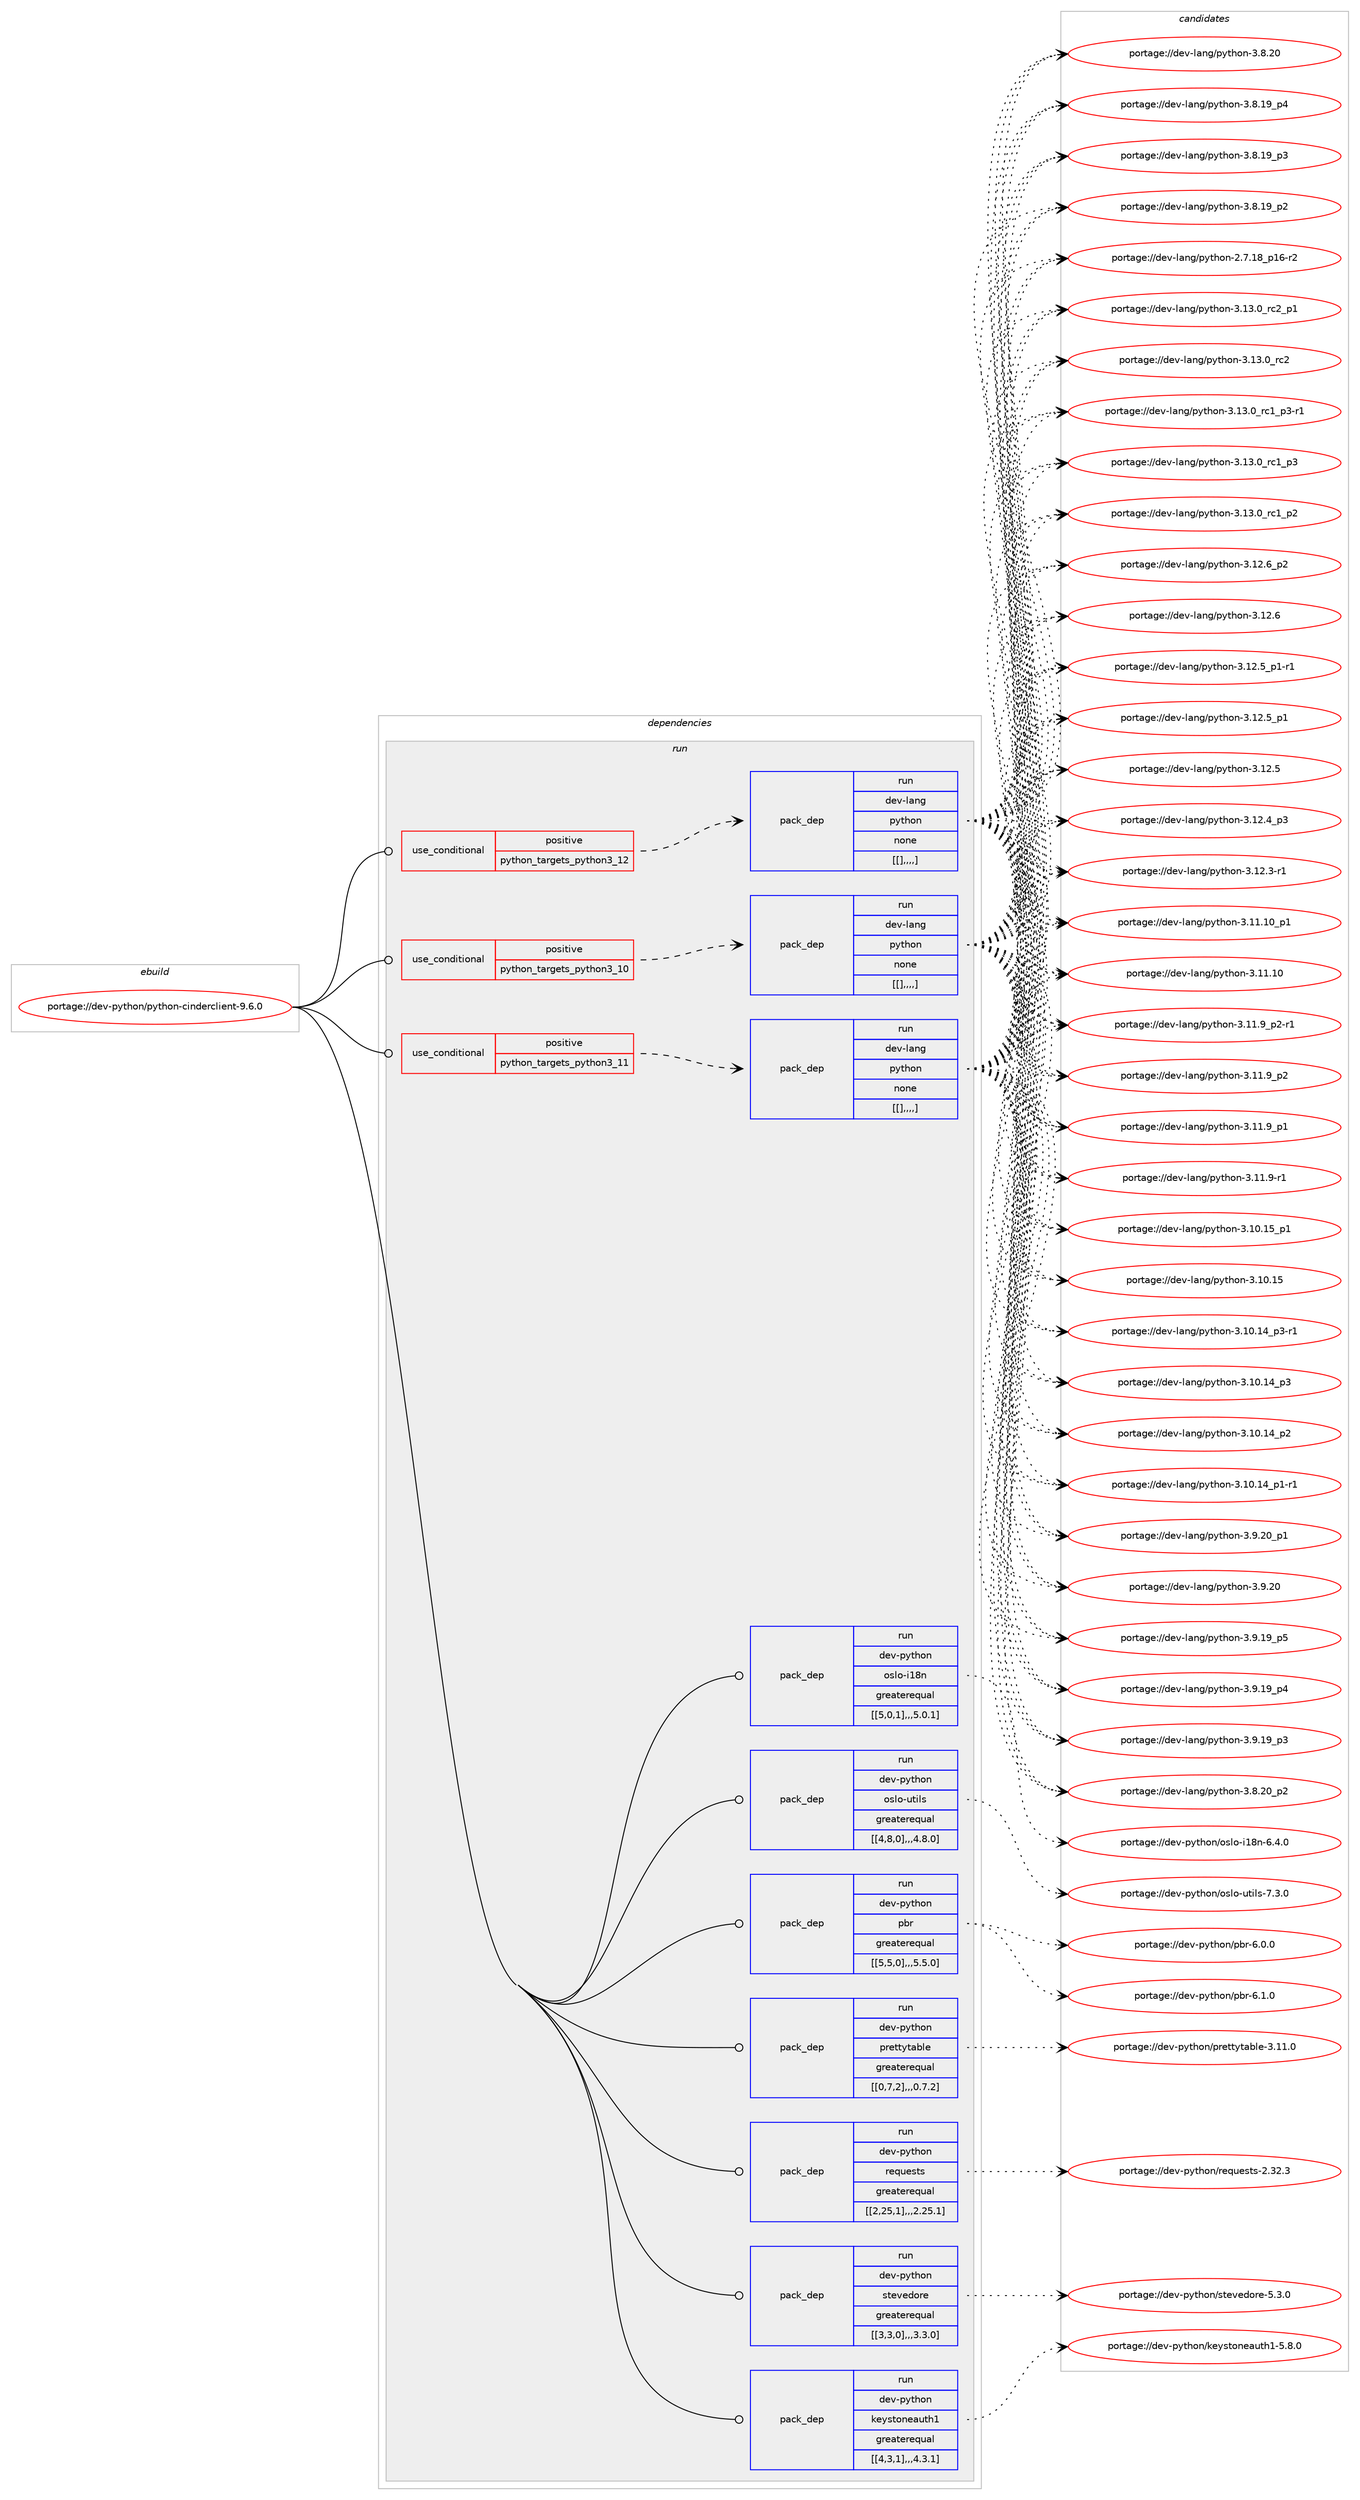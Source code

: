 digraph prolog {

# *************
# Graph options
# *************

newrank=true;
concentrate=true;
compound=true;
graph [rankdir=LR,fontname=Helvetica,fontsize=10,ranksep=1.5];#, ranksep=2.5, nodesep=0.2];
edge  [arrowhead=vee];
node  [fontname=Helvetica,fontsize=10];

# **********
# The ebuild
# **********

subgraph cluster_leftcol {
color=gray;
label=<<i>ebuild</i>>;
id [label="portage://dev-python/python-cinderclient-9.6.0", color=red, width=4, href="../dev-python/python-cinderclient-9.6.0.svg"];
}

# ****************
# The dependencies
# ****************

subgraph cluster_midcol {
color=gray;
label=<<i>dependencies</i>>;
subgraph cluster_compile {
fillcolor="#eeeeee";
style=filled;
label=<<i>compile</i>>;
}
subgraph cluster_compileandrun {
fillcolor="#eeeeee";
style=filled;
label=<<i>compile and run</i>>;
}
subgraph cluster_run {
fillcolor="#eeeeee";
style=filled;
label=<<i>run</i>>;
subgraph cond39809 {
dependency162822 [label=<<TABLE BORDER="0" CELLBORDER="1" CELLSPACING="0" CELLPADDING="4"><TR><TD ROWSPAN="3" CELLPADDING="10">use_conditional</TD></TR><TR><TD>positive</TD></TR><TR><TD>python_targets_python3_10</TD></TR></TABLE>>, shape=none, color=red];
subgraph pack121759 {
dependency162823 [label=<<TABLE BORDER="0" CELLBORDER="1" CELLSPACING="0" CELLPADDING="4" WIDTH="220"><TR><TD ROWSPAN="6" CELLPADDING="30">pack_dep</TD></TR><TR><TD WIDTH="110">run</TD></TR><TR><TD>dev-lang</TD></TR><TR><TD>python</TD></TR><TR><TD>none</TD></TR><TR><TD>[[],,,,]</TD></TR></TABLE>>, shape=none, color=blue];
}
dependency162822:e -> dependency162823:w [weight=20,style="dashed",arrowhead="vee"];
}
id:e -> dependency162822:w [weight=20,style="solid",arrowhead="odot"];
subgraph cond39810 {
dependency162824 [label=<<TABLE BORDER="0" CELLBORDER="1" CELLSPACING="0" CELLPADDING="4"><TR><TD ROWSPAN="3" CELLPADDING="10">use_conditional</TD></TR><TR><TD>positive</TD></TR><TR><TD>python_targets_python3_11</TD></TR></TABLE>>, shape=none, color=red];
subgraph pack121760 {
dependency162825 [label=<<TABLE BORDER="0" CELLBORDER="1" CELLSPACING="0" CELLPADDING="4" WIDTH="220"><TR><TD ROWSPAN="6" CELLPADDING="30">pack_dep</TD></TR><TR><TD WIDTH="110">run</TD></TR><TR><TD>dev-lang</TD></TR><TR><TD>python</TD></TR><TR><TD>none</TD></TR><TR><TD>[[],,,,]</TD></TR></TABLE>>, shape=none, color=blue];
}
dependency162824:e -> dependency162825:w [weight=20,style="dashed",arrowhead="vee"];
}
id:e -> dependency162824:w [weight=20,style="solid",arrowhead="odot"];
subgraph cond39811 {
dependency162826 [label=<<TABLE BORDER="0" CELLBORDER="1" CELLSPACING="0" CELLPADDING="4"><TR><TD ROWSPAN="3" CELLPADDING="10">use_conditional</TD></TR><TR><TD>positive</TD></TR><TR><TD>python_targets_python3_12</TD></TR></TABLE>>, shape=none, color=red];
subgraph pack121761 {
dependency162827 [label=<<TABLE BORDER="0" CELLBORDER="1" CELLSPACING="0" CELLPADDING="4" WIDTH="220"><TR><TD ROWSPAN="6" CELLPADDING="30">pack_dep</TD></TR><TR><TD WIDTH="110">run</TD></TR><TR><TD>dev-lang</TD></TR><TR><TD>python</TD></TR><TR><TD>none</TD></TR><TR><TD>[[],,,,]</TD></TR></TABLE>>, shape=none, color=blue];
}
dependency162826:e -> dependency162827:w [weight=20,style="dashed",arrowhead="vee"];
}
id:e -> dependency162826:w [weight=20,style="solid",arrowhead="odot"];
subgraph pack121762 {
dependency162828 [label=<<TABLE BORDER="0" CELLBORDER="1" CELLSPACING="0" CELLPADDING="4" WIDTH="220"><TR><TD ROWSPAN="6" CELLPADDING="30">pack_dep</TD></TR><TR><TD WIDTH="110">run</TD></TR><TR><TD>dev-python</TD></TR><TR><TD>keystoneauth1</TD></TR><TR><TD>greaterequal</TD></TR><TR><TD>[[4,3,1],,,4.3.1]</TD></TR></TABLE>>, shape=none, color=blue];
}
id:e -> dependency162828:w [weight=20,style="solid",arrowhead="odot"];
subgraph pack121763 {
dependency162829 [label=<<TABLE BORDER="0" CELLBORDER="1" CELLSPACING="0" CELLPADDING="4" WIDTH="220"><TR><TD ROWSPAN="6" CELLPADDING="30">pack_dep</TD></TR><TR><TD WIDTH="110">run</TD></TR><TR><TD>dev-python</TD></TR><TR><TD>oslo-i18n</TD></TR><TR><TD>greaterequal</TD></TR><TR><TD>[[5,0,1],,,5.0.1]</TD></TR></TABLE>>, shape=none, color=blue];
}
id:e -> dependency162829:w [weight=20,style="solid",arrowhead="odot"];
subgraph pack121764 {
dependency162830 [label=<<TABLE BORDER="0" CELLBORDER="1" CELLSPACING="0" CELLPADDING="4" WIDTH="220"><TR><TD ROWSPAN="6" CELLPADDING="30">pack_dep</TD></TR><TR><TD WIDTH="110">run</TD></TR><TR><TD>dev-python</TD></TR><TR><TD>oslo-utils</TD></TR><TR><TD>greaterequal</TD></TR><TR><TD>[[4,8,0],,,4.8.0]</TD></TR></TABLE>>, shape=none, color=blue];
}
id:e -> dependency162830:w [weight=20,style="solid",arrowhead="odot"];
subgraph pack121765 {
dependency162831 [label=<<TABLE BORDER="0" CELLBORDER="1" CELLSPACING="0" CELLPADDING="4" WIDTH="220"><TR><TD ROWSPAN="6" CELLPADDING="30">pack_dep</TD></TR><TR><TD WIDTH="110">run</TD></TR><TR><TD>dev-python</TD></TR><TR><TD>pbr</TD></TR><TR><TD>greaterequal</TD></TR><TR><TD>[[5,5,0],,,5.5.0]</TD></TR></TABLE>>, shape=none, color=blue];
}
id:e -> dependency162831:w [weight=20,style="solid",arrowhead="odot"];
subgraph pack121766 {
dependency162832 [label=<<TABLE BORDER="0" CELLBORDER="1" CELLSPACING="0" CELLPADDING="4" WIDTH="220"><TR><TD ROWSPAN="6" CELLPADDING="30">pack_dep</TD></TR><TR><TD WIDTH="110">run</TD></TR><TR><TD>dev-python</TD></TR><TR><TD>prettytable</TD></TR><TR><TD>greaterequal</TD></TR><TR><TD>[[0,7,2],,,0.7.2]</TD></TR></TABLE>>, shape=none, color=blue];
}
id:e -> dependency162832:w [weight=20,style="solid",arrowhead="odot"];
subgraph pack121767 {
dependency162833 [label=<<TABLE BORDER="0" CELLBORDER="1" CELLSPACING="0" CELLPADDING="4" WIDTH="220"><TR><TD ROWSPAN="6" CELLPADDING="30">pack_dep</TD></TR><TR><TD WIDTH="110">run</TD></TR><TR><TD>dev-python</TD></TR><TR><TD>requests</TD></TR><TR><TD>greaterequal</TD></TR><TR><TD>[[2,25,1],,,2.25.1]</TD></TR></TABLE>>, shape=none, color=blue];
}
id:e -> dependency162833:w [weight=20,style="solid",arrowhead="odot"];
subgraph pack121768 {
dependency162834 [label=<<TABLE BORDER="0" CELLBORDER="1" CELLSPACING="0" CELLPADDING="4" WIDTH="220"><TR><TD ROWSPAN="6" CELLPADDING="30">pack_dep</TD></TR><TR><TD WIDTH="110">run</TD></TR><TR><TD>dev-python</TD></TR><TR><TD>stevedore</TD></TR><TR><TD>greaterequal</TD></TR><TR><TD>[[3,3,0],,,3.3.0]</TD></TR></TABLE>>, shape=none, color=blue];
}
id:e -> dependency162834:w [weight=20,style="solid",arrowhead="odot"];
}
}

# **************
# The candidates
# **************

subgraph cluster_choices {
rank=same;
color=gray;
label=<<i>candidates</i>>;

subgraph choice121759 {
color=black;
nodesep=1;
choice100101118451089711010347112121116104111110455146495146489511499509511249 [label="portage://dev-lang/python-3.13.0_rc2_p1", color=red, width=4,href="../dev-lang/python-3.13.0_rc2_p1.svg"];
choice10010111845108971101034711212111610411111045514649514648951149950 [label="portage://dev-lang/python-3.13.0_rc2", color=red, width=4,href="../dev-lang/python-3.13.0_rc2.svg"];
choice1001011184510897110103471121211161041111104551464951464895114994995112514511449 [label="portage://dev-lang/python-3.13.0_rc1_p3-r1", color=red, width=4,href="../dev-lang/python-3.13.0_rc1_p3-r1.svg"];
choice100101118451089711010347112121116104111110455146495146489511499499511251 [label="portage://dev-lang/python-3.13.0_rc1_p3", color=red, width=4,href="../dev-lang/python-3.13.0_rc1_p3.svg"];
choice100101118451089711010347112121116104111110455146495146489511499499511250 [label="portage://dev-lang/python-3.13.0_rc1_p2", color=red, width=4,href="../dev-lang/python-3.13.0_rc1_p2.svg"];
choice100101118451089711010347112121116104111110455146495046549511250 [label="portage://dev-lang/python-3.12.6_p2", color=red, width=4,href="../dev-lang/python-3.12.6_p2.svg"];
choice10010111845108971101034711212111610411111045514649504654 [label="portage://dev-lang/python-3.12.6", color=red, width=4,href="../dev-lang/python-3.12.6.svg"];
choice1001011184510897110103471121211161041111104551464950465395112494511449 [label="portage://dev-lang/python-3.12.5_p1-r1", color=red, width=4,href="../dev-lang/python-3.12.5_p1-r1.svg"];
choice100101118451089711010347112121116104111110455146495046539511249 [label="portage://dev-lang/python-3.12.5_p1", color=red, width=4,href="../dev-lang/python-3.12.5_p1.svg"];
choice10010111845108971101034711212111610411111045514649504653 [label="portage://dev-lang/python-3.12.5", color=red, width=4,href="../dev-lang/python-3.12.5.svg"];
choice100101118451089711010347112121116104111110455146495046529511251 [label="portage://dev-lang/python-3.12.4_p3", color=red, width=4,href="../dev-lang/python-3.12.4_p3.svg"];
choice100101118451089711010347112121116104111110455146495046514511449 [label="portage://dev-lang/python-3.12.3-r1", color=red, width=4,href="../dev-lang/python-3.12.3-r1.svg"];
choice10010111845108971101034711212111610411111045514649494649489511249 [label="portage://dev-lang/python-3.11.10_p1", color=red, width=4,href="../dev-lang/python-3.11.10_p1.svg"];
choice1001011184510897110103471121211161041111104551464949464948 [label="portage://dev-lang/python-3.11.10", color=red, width=4,href="../dev-lang/python-3.11.10.svg"];
choice1001011184510897110103471121211161041111104551464949465795112504511449 [label="portage://dev-lang/python-3.11.9_p2-r1", color=red, width=4,href="../dev-lang/python-3.11.9_p2-r1.svg"];
choice100101118451089711010347112121116104111110455146494946579511250 [label="portage://dev-lang/python-3.11.9_p2", color=red, width=4,href="../dev-lang/python-3.11.9_p2.svg"];
choice100101118451089711010347112121116104111110455146494946579511249 [label="portage://dev-lang/python-3.11.9_p1", color=red, width=4,href="../dev-lang/python-3.11.9_p1.svg"];
choice100101118451089711010347112121116104111110455146494946574511449 [label="portage://dev-lang/python-3.11.9-r1", color=red, width=4,href="../dev-lang/python-3.11.9-r1.svg"];
choice10010111845108971101034711212111610411111045514649484649539511249 [label="portage://dev-lang/python-3.10.15_p1", color=red, width=4,href="../dev-lang/python-3.10.15_p1.svg"];
choice1001011184510897110103471121211161041111104551464948464953 [label="portage://dev-lang/python-3.10.15", color=red, width=4,href="../dev-lang/python-3.10.15.svg"];
choice100101118451089711010347112121116104111110455146494846495295112514511449 [label="portage://dev-lang/python-3.10.14_p3-r1", color=red, width=4,href="../dev-lang/python-3.10.14_p3-r1.svg"];
choice10010111845108971101034711212111610411111045514649484649529511251 [label="portage://dev-lang/python-3.10.14_p3", color=red, width=4,href="../dev-lang/python-3.10.14_p3.svg"];
choice10010111845108971101034711212111610411111045514649484649529511250 [label="portage://dev-lang/python-3.10.14_p2", color=red, width=4,href="../dev-lang/python-3.10.14_p2.svg"];
choice100101118451089711010347112121116104111110455146494846495295112494511449 [label="portage://dev-lang/python-3.10.14_p1-r1", color=red, width=4,href="../dev-lang/python-3.10.14_p1-r1.svg"];
choice100101118451089711010347112121116104111110455146574650489511249 [label="portage://dev-lang/python-3.9.20_p1", color=red, width=4,href="../dev-lang/python-3.9.20_p1.svg"];
choice10010111845108971101034711212111610411111045514657465048 [label="portage://dev-lang/python-3.9.20", color=red, width=4,href="../dev-lang/python-3.9.20.svg"];
choice100101118451089711010347112121116104111110455146574649579511253 [label="portage://dev-lang/python-3.9.19_p5", color=red, width=4,href="../dev-lang/python-3.9.19_p5.svg"];
choice100101118451089711010347112121116104111110455146574649579511252 [label="portage://dev-lang/python-3.9.19_p4", color=red, width=4,href="../dev-lang/python-3.9.19_p4.svg"];
choice100101118451089711010347112121116104111110455146574649579511251 [label="portage://dev-lang/python-3.9.19_p3", color=red, width=4,href="../dev-lang/python-3.9.19_p3.svg"];
choice100101118451089711010347112121116104111110455146564650489511250 [label="portage://dev-lang/python-3.8.20_p2", color=red, width=4,href="../dev-lang/python-3.8.20_p2.svg"];
choice10010111845108971101034711212111610411111045514656465048 [label="portage://dev-lang/python-3.8.20", color=red, width=4,href="../dev-lang/python-3.8.20.svg"];
choice100101118451089711010347112121116104111110455146564649579511252 [label="portage://dev-lang/python-3.8.19_p4", color=red, width=4,href="../dev-lang/python-3.8.19_p4.svg"];
choice100101118451089711010347112121116104111110455146564649579511251 [label="portage://dev-lang/python-3.8.19_p3", color=red, width=4,href="../dev-lang/python-3.8.19_p3.svg"];
choice100101118451089711010347112121116104111110455146564649579511250 [label="portage://dev-lang/python-3.8.19_p2", color=red, width=4,href="../dev-lang/python-3.8.19_p2.svg"];
choice100101118451089711010347112121116104111110455046554649569511249544511450 [label="portage://dev-lang/python-2.7.18_p16-r2", color=red, width=4,href="../dev-lang/python-2.7.18_p16-r2.svg"];
dependency162823:e -> choice100101118451089711010347112121116104111110455146495146489511499509511249:w [style=dotted,weight="100"];
dependency162823:e -> choice10010111845108971101034711212111610411111045514649514648951149950:w [style=dotted,weight="100"];
dependency162823:e -> choice1001011184510897110103471121211161041111104551464951464895114994995112514511449:w [style=dotted,weight="100"];
dependency162823:e -> choice100101118451089711010347112121116104111110455146495146489511499499511251:w [style=dotted,weight="100"];
dependency162823:e -> choice100101118451089711010347112121116104111110455146495146489511499499511250:w [style=dotted,weight="100"];
dependency162823:e -> choice100101118451089711010347112121116104111110455146495046549511250:w [style=dotted,weight="100"];
dependency162823:e -> choice10010111845108971101034711212111610411111045514649504654:w [style=dotted,weight="100"];
dependency162823:e -> choice1001011184510897110103471121211161041111104551464950465395112494511449:w [style=dotted,weight="100"];
dependency162823:e -> choice100101118451089711010347112121116104111110455146495046539511249:w [style=dotted,weight="100"];
dependency162823:e -> choice10010111845108971101034711212111610411111045514649504653:w [style=dotted,weight="100"];
dependency162823:e -> choice100101118451089711010347112121116104111110455146495046529511251:w [style=dotted,weight="100"];
dependency162823:e -> choice100101118451089711010347112121116104111110455146495046514511449:w [style=dotted,weight="100"];
dependency162823:e -> choice10010111845108971101034711212111610411111045514649494649489511249:w [style=dotted,weight="100"];
dependency162823:e -> choice1001011184510897110103471121211161041111104551464949464948:w [style=dotted,weight="100"];
dependency162823:e -> choice1001011184510897110103471121211161041111104551464949465795112504511449:w [style=dotted,weight="100"];
dependency162823:e -> choice100101118451089711010347112121116104111110455146494946579511250:w [style=dotted,weight="100"];
dependency162823:e -> choice100101118451089711010347112121116104111110455146494946579511249:w [style=dotted,weight="100"];
dependency162823:e -> choice100101118451089711010347112121116104111110455146494946574511449:w [style=dotted,weight="100"];
dependency162823:e -> choice10010111845108971101034711212111610411111045514649484649539511249:w [style=dotted,weight="100"];
dependency162823:e -> choice1001011184510897110103471121211161041111104551464948464953:w [style=dotted,weight="100"];
dependency162823:e -> choice100101118451089711010347112121116104111110455146494846495295112514511449:w [style=dotted,weight="100"];
dependency162823:e -> choice10010111845108971101034711212111610411111045514649484649529511251:w [style=dotted,weight="100"];
dependency162823:e -> choice10010111845108971101034711212111610411111045514649484649529511250:w [style=dotted,weight="100"];
dependency162823:e -> choice100101118451089711010347112121116104111110455146494846495295112494511449:w [style=dotted,weight="100"];
dependency162823:e -> choice100101118451089711010347112121116104111110455146574650489511249:w [style=dotted,weight="100"];
dependency162823:e -> choice10010111845108971101034711212111610411111045514657465048:w [style=dotted,weight="100"];
dependency162823:e -> choice100101118451089711010347112121116104111110455146574649579511253:w [style=dotted,weight="100"];
dependency162823:e -> choice100101118451089711010347112121116104111110455146574649579511252:w [style=dotted,weight="100"];
dependency162823:e -> choice100101118451089711010347112121116104111110455146574649579511251:w [style=dotted,weight="100"];
dependency162823:e -> choice100101118451089711010347112121116104111110455146564650489511250:w [style=dotted,weight="100"];
dependency162823:e -> choice10010111845108971101034711212111610411111045514656465048:w [style=dotted,weight="100"];
dependency162823:e -> choice100101118451089711010347112121116104111110455146564649579511252:w [style=dotted,weight="100"];
dependency162823:e -> choice100101118451089711010347112121116104111110455146564649579511251:w [style=dotted,weight="100"];
dependency162823:e -> choice100101118451089711010347112121116104111110455146564649579511250:w [style=dotted,weight="100"];
dependency162823:e -> choice100101118451089711010347112121116104111110455046554649569511249544511450:w [style=dotted,weight="100"];
}
subgraph choice121760 {
color=black;
nodesep=1;
choice100101118451089711010347112121116104111110455146495146489511499509511249 [label="portage://dev-lang/python-3.13.0_rc2_p1", color=red, width=4,href="../dev-lang/python-3.13.0_rc2_p1.svg"];
choice10010111845108971101034711212111610411111045514649514648951149950 [label="portage://dev-lang/python-3.13.0_rc2", color=red, width=4,href="../dev-lang/python-3.13.0_rc2.svg"];
choice1001011184510897110103471121211161041111104551464951464895114994995112514511449 [label="portage://dev-lang/python-3.13.0_rc1_p3-r1", color=red, width=4,href="../dev-lang/python-3.13.0_rc1_p3-r1.svg"];
choice100101118451089711010347112121116104111110455146495146489511499499511251 [label="portage://dev-lang/python-3.13.0_rc1_p3", color=red, width=4,href="../dev-lang/python-3.13.0_rc1_p3.svg"];
choice100101118451089711010347112121116104111110455146495146489511499499511250 [label="portage://dev-lang/python-3.13.0_rc1_p2", color=red, width=4,href="../dev-lang/python-3.13.0_rc1_p2.svg"];
choice100101118451089711010347112121116104111110455146495046549511250 [label="portage://dev-lang/python-3.12.6_p2", color=red, width=4,href="../dev-lang/python-3.12.6_p2.svg"];
choice10010111845108971101034711212111610411111045514649504654 [label="portage://dev-lang/python-3.12.6", color=red, width=4,href="../dev-lang/python-3.12.6.svg"];
choice1001011184510897110103471121211161041111104551464950465395112494511449 [label="portage://dev-lang/python-3.12.5_p1-r1", color=red, width=4,href="../dev-lang/python-3.12.5_p1-r1.svg"];
choice100101118451089711010347112121116104111110455146495046539511249 [label="portage://dev-lang/python-3.12.5_p1", color=red, width=4,href="../dev-lang/python-3.12.5_p1.svg"];
choice10010111845108971101034711212111610411111045514649504653 [label="portage://dev-lang/python-3.12.5", color=red, width=4,href="../dev-lang/python-3.12.5.svg"];
choice100101118451089711010347112121116104111110455146495046529511251 [label="portage://dev-lang/python-3.12.4_p3", color=red, width=4,href="../dev-lang/python-3.12.4_p3.svg"];
choice100101118451089711010347112121116104111110455146495046514511449 [label="portage://dev-lang/python-3.12.3-r1", color=red, width=4,href="../dev-lang/python-3.12.3-r1.svg"];
choice10010111845108971101034711212111610411111045514649494649489511249 [label="portage://dev-lang/python-3.11.10_p1", color=red, width=4,href="../dev-lang/python-3.11.10_p1.svg"];
choice1001011184510897110103471121211161041111104551464949464948 [label="portage://dev-lang/python-3.11.10", color=red, width=4,href="../dev-lang/python-3.11.10.svg"];
choice1001011184510897110103471121211161041111104551464949465795112504511449 [label="portage://dev-lang/python-3.11.9_p2-r1", color=red, width=4,href="../dev-lang/python-3.11.9_p2-r1.svg"];
choice100101118451089711010347112121116104111110455146494946579511250 [label="portage://dev-lang/python-3.11.9_p2", color=red, width=4,href="../dev-lang/python-3.11.9_p2.svg"];
choice100101118451089711010347112121116104111110455146494946579511249 [label="portage://dev-lang/python-3.11.9_p1", color=red, width=4,href="../dev-lang/python-3.11.9_p1.svg"];
choice100101118451089711010347112121116104111110455146494946574511449 [label="portage://dev-lang/python-3.11.9-r1", color=red, width=4,href="../dev-lang/python-3.11.9-r1.svg"];
choice10010111845108971101034711212111610411111045514649484649539511249 [label="portage://dev-lang/python-3.10.15_p1", color=red, width=4,href="../dev-lang/python-3.10.15_p1.svg"];
choice1001011184510897110103471121211161041111104551464948464953 [label="portage://dev-lang/python-3.10.15", color=red, width=4,href="../dev-lang/python-3.10.15.svg"];
choice100101118451089711010347112121116104111110455146494846495295112514511449 [label="portage://dev-lang/python-3.10.14_p3-r1", color=red, width=4,href="../dev-lang/python-3.10.14_p3-r1.svg"];
choice10010111845108971101034711212111610411111045514649484649529511251 [label="portage://dev-lang/python-3.10.14_p3", color=red, width=4,href="../dev-lang/python-3.10.14_p3.svg"];
choice10010111845108971101034711212111610411111045514649484649529511250 [label="portage://dev-lang/python-3.10.14_p2", color=red, width=4,href="../dev-lang/python-3.10.14_p2.svg"];
choice100101118451089711010347112121116104111110455146494846495295112494511449 [label="portage://dev-lang/python-3.10.14_p1-r1", color=red, width=4,href="../dev-lang/python-3.10.14_p1-r1.svg"];
choice100101118451089711010347112121116104111110455146574650489511249 [label="portage://dev-lang/python-3.9.20_p1", color=red, width=4,href="../dev-lang/python-3.9.20_p1.svg"];
choice10010111845108971101034711212111610411111045514657465048 [label="portage://dev-lang/python-3.9.20", color=red, width=4,href="../dev-lang/python-3.9.20.svg"];
choice100101118451089711010347112121116104111110455146574649579511253 [label="portage://dev-lang/python-3.9.19_p5", color=red, width=4,href="../dev-lang/python-3.9.19_p5.svg"];
choice100101118451089711010347112121116104111110455146574649579511252 [label="portage://dev-lang/python-3.9.19_p4", color=red, width=4,href="../dev-lang/python-3.9.19_p4.svg"];
choice100101118451089711010347112121116104111110455146574649579511251 [label="portage://dev-lang/python-3.9.19_p3", color=red, width=4,href="../dev-lang/python-3.9.19_p3.svg"];
choice100101118451089711010347112121116104111110455146564650489511250 [label="portage://dev-lang/python-3.8.20_p2", color=red, width=4,href="../dev-lang/python-3.8.20_p2.svg"];
choice10010111845108971101034711212111610411111045514656465048 [label="portage://dev-lang/python-3.8.20", color=red, width=4,href="../dev-lang/python-3.8.20.svg"];
choice100101118451089711010347112121116104111110455146564649579511252 [label="portage://dev-lang/python-3.8.19_p4", color=red, width=4,href="../dev-lang/python-3.8.19_p4.svg"];
choice100101118451089711010347112121116104111110455146564649579511251 [label="portage://dev-lang/python-3.8.19_p3", color=red, width=4,href="../dev-lang/python-3.8.19_p3.svg"];
choice100101118451089711010347112121116104111110455146564649579511250 [label="portage://dev-lang/python-3.8.19_p2", color=red, width=4,href="../dev-lang/python-3.8.19_p2.svg"];
choice100101118451089711010347112121116104111110455046554649569511249544511450 [label="portage://dev-lang/python-2.7.18_p16-r2", color=red, width=4,href="../dev-lang/python-2.7.18_p16-r2.svg"];
dependency162825:e -> choice100101118451089711010347112121116104111110455146495146489511499509511249:w [style=dotted,weight="100"];
dependency162825:e -> choice10010111845108971101034711212111610411111045514649514648951149950:w [style=dotted,weight="100"];
dependency162825:e -> choice1001011184510897110103471121211161041111104551464951464895114994995112514511449:w [style=dotted,weight="100"];
dependency162825:e -> choice100101118451089711010347112121116104111110455146495146489511499499511251:w [style=dotted,weight="100"];
dependency162825:e -> choice100101118451089711010347112121116104111110455146495146489511499499511250:w [style=dotted,weight="100"];
dependency162825:e -> choice100101118451089711010347112121116104111110455146495046549511250:w [style=dotted,weight="100"];
dependency162825:e -> choice10010111845108971101034711212111610411111045514649504654:w [style=dotted,weight="100"];
dependency162825:e -> choice1001011184510897110103471121211161041111104551464950465395112494511449:w [style=dotted,weight="100"];
dependency162825:e -> choice100101118451089711010347112121116104111110455146495046539511249:w [style=dotted,weight="100"];
dependency162825:e -> choice10010111845108971101034711212111610411111045514649504653:w [style=dotted,weight="100"];
dependency162825:e -> choice100101118451089711010347112121116104111110455146495046529511251:w [style=dotted,weight="100"];
dependency162825:e -> choice100101118451089711010347112121116104111110455146495046514511449:w [style=dotted,weight="100"];
dependency162825:e -> choice10010111845108971101034711212111610411111045514649494649489511249:w [style=dotted,weight="100"];
dependency162825:e -> choice1001011184510897110103471121211161041111104551464949464948:w [style=dotted,weight="100"];
dependency162825:e -> choice1001011184510897110103471121211161041111104551464949465795112504511449:w [style=dotted,weight="100"];
dependency162825:e -> choice100101118451089711010347112121116104111110455146494946579511250:w [style=dotted,weight="100"];
dependency162825:e -> choice100101118451089711010347112121116104111110455146494946579511249:w [style=dotted,weight="100"];
dependency162825:e -> choice100101118451089711010347112121116104111110455146494946574511449:w [style=dotted,weight="100"];
dependency162825:e -> choice10010111845108971101034711212111610411111045514649484649539511249:w [style=dotted,weight="100"];
dependency162825:e -> choice1001011184510897110103471121211161041111104551464948464953:w [style=dotted,weight="100"];
dependency162825:e -> choice100101118451089711010347112121116104111110455146494846495295112514511449:w [style=dotted,weight="100"];
dependency162825:e -> choice10010111845108971101034711212111610411111045514649484649529511251:w [style=dotted,weight="100"];
dependency162825:e -> choice10010111845108971101034711212111610411111045514649484649529511250:w [style=dotted,weight="100"];
dependency162825:e -> choice100101118451089711010347112121116104111110455146494846495295112494511449:w [style=dotted,weight="100"];
dependency162825:e -> choice100101118451089711010347112121116104111110455146574650489511249:w [style=dotted,weight="100"];
dependency162825:e -> choice10010111845108971101034711212111610411111045514657465048:w [style=dotted,weight="100"];
dependency162825:e -> choice100101118451089711010347112121116104111110455146574649579511253:w [style=dotted,weight="100"];
dependency162825:e -> choice100101118451089711010347112121116104111110455146574649579511252:w [style=dotted,weight="100"];
dependency162825:e -> choice100101118451089711010347112121116104111110455146574649579511251:w [style=dotted,weight="100"];
dependency162825:e -> choice100101118451089711010347112121116104111110455146564650489511250:w [style=dotted,weight="100"];
dependency162825:e -> choice10010111845108971101034711212111610411111045514656465048:w [style=dotted,weight="100"];
dependency162825:e -> choice100101118451089711010347112121116104111110455146564649579511252:w [style=dotted,weight="100"];
dependency162825:e -> choice100101118451089711010347112121116104111110455146564649579511251:w [style=dotted,weight="100"];
dependency162825:e -> choice100101118451089711010347112121116104111110455146564649579511250:w [style=dotted,weight="100"];
dependency162825:e -> choice100101118451089711010347112121116104111110455046554649569511249544511450:w [style=dotted,weight="100"];
}
subgraph choice121761 {
color=black;
nodesep=1;
choice100101118451089711010347112121116104111110455146495146489511499509511249 [label="portage://dev-lang/python-3.13.0_rc2_p1", color=red, width=4,href="../dev-lang/python-3.13.0_rc2_p1.svg"];
choice10010111845108971101034711212111610411111045514649514648951149950 [label="portage://dev-lang/python-3.13.0_rc2", color=red, width=4,href="../dev-lang/python-3.13.0_rc2.svg"];
choice1001011184510897110103471121211161041111104551464951464895114994995112514511449 [label="portage://dev-lang/python-3.13.0_rc1_p3-r1", color=red, width=4,href="../dev-lang/python-3.13.0_rc1_p3-r1.svg"];
choice100101118451089711010347112121116104111110455146495146489511499499511251 [label="portage://dev-lang/python-3.13.0_rc1_p3", color=red, width=4,href="../dev-lang/python-3.13.0_rc1_p3.svg"];
choice100101118451089711010347112121116104111110455146495146489511499499511250 [label="portage://dev-lang/python-3.13.0_rc1_p2", color=red, width=4,href="../dev-lang/python-3.13.0_rc1_p2.svg"];
choice100101118451089711010347112121116104111110455146495046549511250 [label="portage://dev-lang/python-3.12.6_p2", color=red, width=4,href="../dev-lang/python-3.12.6_p2.svg"];
choice10010111845108971101034711212111610411111045514649504654 [label="portage://dev-lang/python-3.12.6", color=red, width=4,href="../dev-lang/python-3.12.6.svg"];
choice1001011184510897110103471121211161041111104551464950465395112494511449 [label="portage://dev-lang/python-3.12.5_p1-r1", color=red, width=4,href="../dev-lang/python-3.12.5_p1-r1.svg"];
choice100101118451089711010347112121116104111110455146495046539511249 [label="portage://dev-lang/python-3.12.5_p1", color=red, width=4,href="../dev-lang/python-3.12.5_p1.svg"];
choice10010111845108971101034711212111610411111045514649504653 [label="portage://dev-lang/python-3.12.5", color=red, width=4,href="../dev-lang/python-3.12.5.svg"];
choice100101118451089711010347112121116104111110455146495046529511251 [label="portage://dev-lang/python-3.12.4_p3", color=red, width=4,href="../dev-lang/python-3.12.4_p3.svg"];
choice100101118451089711010347112121116104111110455146495046514511449 [label="portage://dev-lang/python-3.12.3-r1", color=red, width=4,href="../dev-lang/python-3.12.3-r1.svg"];
choice10010111845108971101034711212111610411111045514649494649489511249 [label="portage://dev-lang/python-3.11.10_p1", color=red, width=4,href="../dev-lang/python-3.11.10_p1.svg"];
choice1001011184510897110103471121211161041111104551464949464948 [label="portage://dev-lang/python-3.11.10", color=red, width=4,href="../dev-lang/python-3.11.10.svg"];
choice1001011184510897110103471121211161041111104551464949465795112504511449 [label="portage://dev-lang/python-3.11.9_p2-r1", color=red, width=4,href="../dev-lang/python-3.11.9_p2-r1.svg"];
choice100101118451089711010347112121116104111110455146494946579511250 [label="portage://dev-lang/python-3.11.9_p2", color=red, width=4,href="../dev-lang/python-3.11.9_p2.svg"];
choice100101118451089711010347112121116104111110455146494946579511249 [label="portage://dev-lang/python-3.11.9_p1", color=red, width=4,href="../dev-lang/python-3.11.9_p1.svg"];
choice100101118451089711010347112121116104111110455146494946574511449 [label="portage://dev-lang/python-3.11.9-r1", color=red, width=4,href="../dev-lang/python-3.11.9-r1.svg"];
choice10010111845108971101034711212111610411111045514649484649539511249 [label="portage://dev-lang/python-3.10.15_p1", color=red, width=4,href="../dev-lang/python-3.10.15_p1.svg"];
choice1001011184510897110103471121211161041111104551464948464953 [label="portage://dev-lang/python-3.10.15", color=red, width=4,href="../dev-lang/python-3.10.15.svg"];
choice100101118451089711010347112121116104111110455146494846495295112514511449 [label="portage://dev-lang/python-3.10.14_p3-r1", color=red, width=4,href="../dev-lang/python-3.10.14_p3-r1.svg"];
choice10010111845108971101034711212111610411111045514649484649529511251 [label="portage://dev-lang/python-3.10.14_p3", color=red, width=4,href="../dev-lang/python-3.10.14_p3.svg"];
choice10010111845108971101034711212111610411111045514649484649529511250 [label="portage://dev-lang/python-3.10.14_p2", color=red, width=4,href="../dev-lang/python-3.10.14_p2.svg"];
choice100101118451089711010347112121116104111110455146494846495295112494511449 [label="portage://dev-lang/python-3.10.14_p1-r1", color=red, width=4,href="../dev-lang/python-3.10.14_p1-r1.svg"];
choice100101118451089711010347112121116104111110455146574650489511249 [label="portage://dev-lang/python-3.9.20_p1", color=red, width=4,href="../dev-lang/python-3.9.20_p1.svg"];
choice10010111845108971101034711212111610411111045514657465048 [label="portage://dev-lang/python-3.9.20", color=red, width=4,href="../dev-lang/python-3.9.20.svg"];
choice100101118451089711010347112121116104111110455146574649579511253 [label="portage://dev-lang/python-3.9.19_p5", color=red, width=4,href="../dev-lang/python-3.9.19_p5.svg"];
choice100101118451089711010347112121116104111110455146574649579511252 [label="portage://dev-lang/python-3.9.19_p4", color=red, width=4,href="../dev-lang/python-3.9.19_p4.svg"];
choice100101118451089711010347112121116104111110455146574649579511251 [label="portage://dev-lang/python-3.9.19_p3", color=red, width=4,href="../dev-lang/python-3.9.19_p3.svg"];
choice100101118451089711010347112121116104111110455146564650489511250 [label="portage://dev-lang/python-3.8.20_p2", color=red, width=4,href="../dev-lang/python-3.8.20_p2.svg"];
choice10010111845108971101034711212111610411111045514656465048 [label="portage://dev-lang/python-3.8.20", color=red, width=4,href="../dev-lang/python-3.8.20.svg"];
choice100101118451089711010347112121116104111110455146564649579511252 [label="portage://dev-lang/python-3.8.19_p4", color=red, width=4,href="../dev-lang/python-3.8.19_p4.svg"];
choice100101118451089711010347112121116104111110455146564649579511251 [label="portage://dev-lang/python-3.8.19_p3", color=red, width=4,href="../dev-lang/python-3.8.19_p3.svg"];
choice100101118451089711010347112121116104111110455146564649579511250 [label="portage://dev-lang/python-3.8.19_p2", color=red, width=4,href="../dev-lang/python-3.8.19_p2.svg"];
choice100101118451089711010347112121116104111110455046554649569511249544511450 [label="portage://dev-lang/python-2.7.18_p16-r2", color=red, width=4,href="../dev-lang/python-2.7.18_p16-r2.svg"];
dependency162827:e -> choice100101118451089711010347112121116104111110455146495146489511499509511249:w [style=dotted,weight="100"];
dependency162827:e -> choice10010111845108971101034711212111610411111045514649514648951149950:w [style=dotted,weight="100"];
dependency162827:e -> choice1001011184510897110103471121211161041111104551464951464895114994995112514511449:w [style=dotted,weight="100"];
dependency162827:e -> choice100101118451089711010347112121116104111110455146495146489511499499511251:w [style=dotted,weight="100"];
dependency162827:e -> choice100101118451089711010347112121116104111110455146495146489511499499511250:w [style=dotted,weight="100"];
dependency162827:e -> choice100101118451089711010347112121116104111110455146495046549511250:w [style=dotted,weight="100"];
dependency162827:e -> choice10010111845108971101034711212111610411111045514649504654:w [style=dotted,weight="100"];
dependency162827:e -> choice1001011184510897110103471121211161041111104551464950465395112494511449:w [style=dotted,weight="100"];
dependency162827:e -> choice100101118451089711010347112121116104111110455146495046539511249:w [style=dotted,weight="100"];
dependency162827:e -> choice10010111845108971101034711212111610411111045514649504653:w [style=dotted,weight="100"];
dependency162827:e -> choice100101118451089711010347112121116104111110455146495046529511251:w [style=dotted,weight="100"];
dependency162827:e -> choice100101118451089711010347112121116104111110455146495046514511449:w [style=dotted,weight="100"];
dependency162827:e -> choice10010111845108971101034711212111610411111045514649494649489511249:w [style=dotted,weight="100"];
dependency162827:e -> choice1001011184510897110103471121211161041111104551464949464948:w [style=dotted,weight="100"];
dependency162827:e -> choice1001011184510897110103471121211161041111104551464949465795112504511449:w [style=dotted,weight="100"];
dependency162827:e -> choice100101118451089711010347112121116104111110455146494946579511250:w [style=dotted,weight="100"];
dependency162827:e -> choice100101118451089711010347112121116104111110455146494946579511249:w [style=dotted,weight="100"];
dependency162827:e -> choice100101118451089711010347112121116104111110455146494946574511449:w [style=dotted,weight="100"];
dependency162827:e -> choice10010111845108971101034711212111610411111045514649484649539511249:w [style=dotted,weight="100"];
dependency162827:e -> choice1001011184510897110103471121211161041111104551464948464953:w [style=dotted,weight="100"];
dependency162827:e -> choice100101118451089711010347112121116104111110455146494846495295112514511449:w [style=dotted,weight="100"];
dependency162827:e -> choice10010111845108971101034711212111610411111045514649484649529511251:w [style=dotted,weight="100"];
dependency162827:e -> choice10010111845108971101034711212111610411111045514649484649529511250:w [style=dotted,weight="100"];
dependency162827:e -> choice100101118451089711010347112121116104111110455146494846495295112494511449:w [style=dotted,weight="100"];
dependency162827:e -> choice100101118451089711010347112121116104111110455146574650489511249:w [style=dotted,weight="100"];
dependency162827:e -> choice10010111845108971101034711212111610411111045514657465048:w [style=dotted,weight="100"];
dependency162827:e -> choice100101118451089711010347112121116104111110455146574649579511253:w [style=dotted,weight="100"];
dependency162827:e -> choice100101118451089711010347112121116104111110455146574649579511252:w [style=dotted,weight="100"];
dependency162827:e -> choice100101118451089711010347112121116104111110455146574649579511251:w [style=dotted,weight="100"];
dependency162827:e -> choice100101118451089711010347112121116104111110455146564650489511250:w [style=dotted,weight="100"];
dependency162827:e -> choice10010111845108971101034711212111610411111045514656465048:w [style=dotted,weight="100"];
dependency162827:e -> choice100101118451089711010347112121116104111110455146564649579511252:w [style=dotted,weight="100"];
dependency162827:e -> choice100101118451089711010347112121116104111110455146564649579511251:w [style=dotted,weight="100"];
dependency162827:e -> choice100101118451089711010347112121116104111110455146564649579511250:w [style=dotted,weight="100"];
dependency162827:e -> choice100101118451089711010347112121116104111110455046554649569511249544511450:w [style=dotted,weight="100"];
}
subgraph choice121762 {
color=black;
nodesep=1;
choice10010111845112121116104111110471071011211151161111101019711711610449455346564648 [label="portage://dev-python/keystoneauth1-5.8.0", color=red, width=4,href="../dev-python/keystoneauth1-5.8.0.svg"];
dependency162828:e -> choice10010111845112121116104111110471071011211151161111101019711711610449455346564648:w [style=dotted,weight="100"];
}
subgraph choice121763 {
color=black;
nodesep=1;
choice1001011184511212111610411111047111115108111451054956110455446524648 [label="portage://dev-python/oslo-i18n-6.4.0", color=red, width=4,href="../dev-python/oslo-i18n-6.4.0.svg"];
dependency162829:e -> choice1001011184511212111610411111047111115108111451054956110455446524648:w [style=dotted,weight="100"];
}
subgraph choice121764 {
color=black;
nodesep=1;
choice100101118451121211161041111104711111510811145117116105108115455546514648 [label="portage://dev-python/oslo-utils-7.3.0", color=red, width=4,href="../dev-python/oslo-utils-7.3.0.svg"];
dependency162830:e -> choice100101118451121211161041111104711111510811145117116105108115455546514648:w [style=dotted,weight="100"];
}
subgraph choice121765 {
color=black;
nodesep=1;
choice100101118451121211161041111104711298114455446494648 [label="portage://dev-python/pbr-6.1.0", color=red, width=4,href="../dev-python/pbr-6.1.0.svg"];
choice100101118451121211161041111104711298114455446484648 [label="portage://dev-python/pbr-6.0.0", color=red, width=4,href="../dev-python/pbr-6.0.0.svg"];
dependency162831:e -> choice100101118451121211161041111104711298114455446494648:w [style=dotted,weight="100"];
dependency162831:e -> choice100101118451121211161041111104711298114455446484648:w [style=dotted,weight="100"];
}
subgraph choice121766 {
color=black;
nodesep=1;
choice1001011184511212111610411111047112114101116116121116979810810145514649494648 [label="portage://dev-python/prettytable-3.11.0", color=red, width=4,href="../dev-python/prettytable-3.11.0.svg"];
dependency162832:e -> choice1001011184511212111610411111047112114101116116121116979810810145514649494648:w [style=dotted,weight="100"];
}
subgraph choice121767 {
color=black;
nodesep=1;
choice100101118451121211161041111104711410111311710111511611545504651504651 [label="portage://dev-python/requests-2.32.3", color=red, width=4,href="../dev-python/requests-2.32.3.svg"];
dependency162833:e -> choice100101118451121211161041111104711410111311710111511611545504651504651:w [style=dotted,weight="100"];
}
subgraph choice121768 {
color=black;
nodesep=1;
choice1001011184511212111610411111047115116101118101100111114101455346514648 [label="portage://dev-python/stevedore-5.3.0", color=red, width=4,href="../dev-python/stevedore-5.3.0.svg"];
dependency162834:e -> choice1001011184511212111610411111047115116101118101100111114101455346514648:w [style=dotted,weight="100"];
}
}

}
